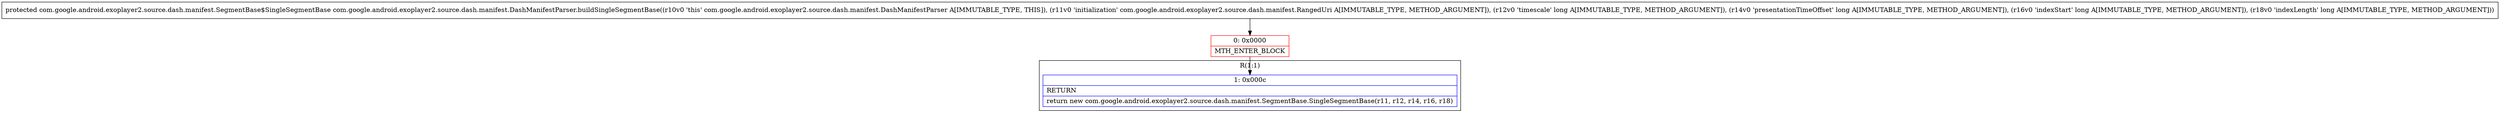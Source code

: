 digraph "CFG forcom.google.android.exoplayer2.source.dash.manifest.DashManifestParser.buildSingleSegmentBase(Lcom\/google\/android\/exoplayer2\/source\/dash\/manifest\/RangedUri;JJJJ)Lcom\/google\/android\/exoplayer2\/source\/dash\/manifest\/SegmentBase$SingleSegmentBase;" {
subgraph cluster_Region_1528519770 {
label = "R(1:1)";
node [shape=record,color=blue];
Node_1 [shape=record,label="{1\:\ 0x000c|RETURN\l|return new com.google.android.exoplayer2.source.dash.manifest.SegmentBase.SingleSegmentBase(r11, r12, r14, r16, r18)\l}"];
}
Node_0 [shape=record,color=red,label="{0\:\ 0x0000|MTH_ENTER_BLOCK\l}"];
MethodNode[shape=record,label="{protected com.google.android.exoplayer2.source.dash.manifest.SegmentBase$SingleSegmentBase com.google.android.exoplayer2.source.dash.manifest.DashManifestParser.buildSingleSegmentBase((r10v0 'this' com.google.android.exoplayer2.source.dash.manifest.DashManifestParser A[IMMUTABLE_TYPE, THIS]), (r11v0 'initialization' com.google.android.exoplayer2.source.dash.manifest.RangedUri A[IMMUTABLE_TYPE, METHOD_ARGUMENT]), (r12v0 'timescale' long A[IMMUTABLE_TYPE, METHOD_ARGUMENT]), (r14v0 'presentationTimeOffset' long A[IMMUTABLE_TYPE, METHOD_ARGUMENT]), (r16v0 'indexStart' long A[IMMUTABLE_TYPE, METHOD_ARGUMENT]), (r18v0 'indexLength' long A[IMMUTABLE_TYPE, METHOD_ARGUMENT])) }"];
MethodNode -> Node_0;
Node_0 -> Node_1;
}

